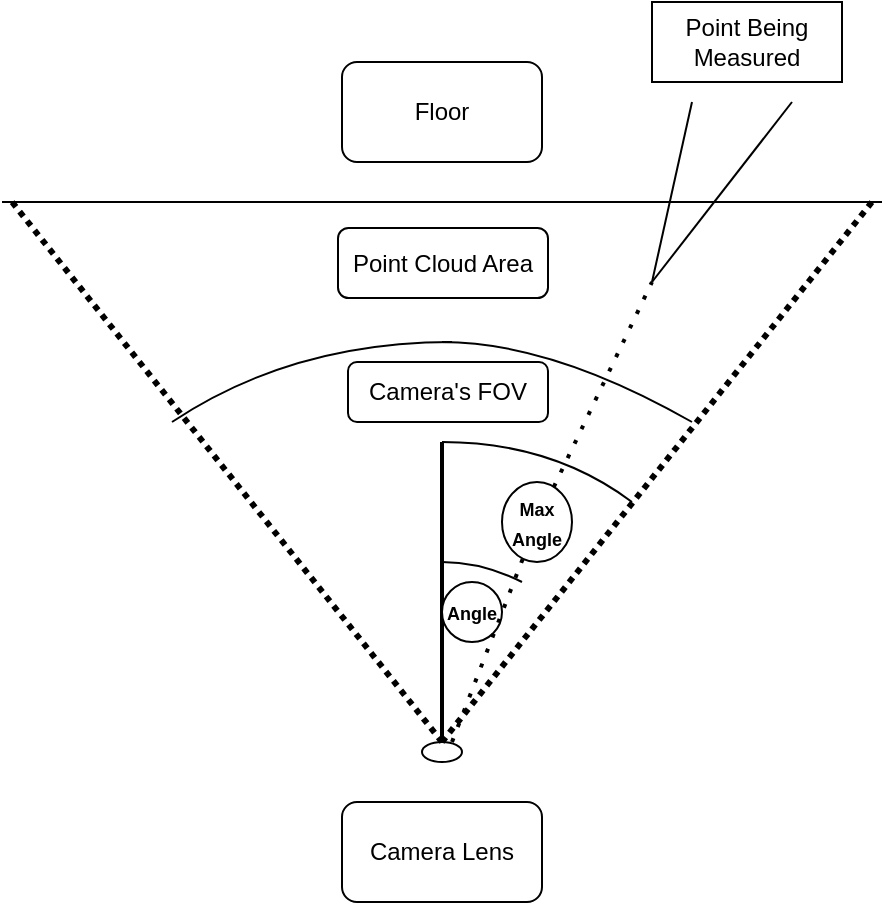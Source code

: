 <mxfile version="22.1.2" type="device">
  <diagram name="Page-1" id="xU5MmeD3-hOXE_pJsN4M">
    <mxGraphModel dx="1232" dy="1188" grid="1" gridSize="10" guides="1" tooltips="1" connect="1" arrows="1" fold="1" page="1" pageScale="1" pageWidth="850" pageHeight="1100" math="0" shadow="0">
      <root>
        <mxCell id="0" />
        <mxCell id="1" parent="0" />
        <mxCell id="-qRy3Vi_CwyMC0IqLVa5-1" value="" style="endArrow=none;html=1;rounded=0;" parent="1" edge="1">
          <mxGeometry width="50" height="50" relative="1" as="geometry">
            <mxPoint x="205" y="520" as="sourcePoint" />
            <mxPoint x="645" y="520" as="targetPoint" />
          </mxGeometry>
        </mxCell>
        <mxCell id="-qRy3Vi_CwyMC0IqLVa5-2" value="" style="ellipse;whiteSpace=wrap;html=1;" parent="1" vertex="1">
          <mxGeometry x="415" y="790" width="20" height="10" as="geometry" />
        </mxCell>
        <mxCell id="-qRy3Vi_CwyMC0IqLVa5-5" value="" style="endArrow=none;dashed=1;html=1;rounded=0;exitX=0.5;exitY=0;exitDx=0;exitDy=0;dashPattern=1 1;strokeWidth=3;" parent="1" source="-qRy3Vi_CwyMC0IqLVa5-2" edge="1">
          <mxGeometry width="50" height="50" relative="1" as="geometry">
            <mxPoint x="425" y="780" as="sourcePoint" />
            <mxPoint x="210" y="520" as="targetPoint" />
          </mxGeometry>
        </mxCell>
        <mxCell id="-qRy3Vi_CwyMC0IqLVa5-9" value="Point Cloud Area" style="rounded=1;whiteSpace=wrap;html=1;" parent="1" vertex="1">
          <mxGeometry x="373" y="533" width="105" height="35" as="geometry" />
        </mxCell>
        <mxCell id="-qRy3Vi_CwyMC0IqLVa5-11" value="Camera Lens" style="rounded=1;whiteSpace=wrap;html=1;" parent="1" vertex="1">
          <mxGeometry x="375" y="820" width="100" height="50" as="geometry" />
        </mxCell>
        <mxCell id="-qRy3Vi_CwyMC0IqLVa5-12" value="Floor" style="rounded=1;whiteSpace=wrap;html=1;" parent="1" vertex="1">
          <mxGeometry x="375" y="450" width="100" height="50" as="geometry" />
        </mxCell>
        <mxCell id="-qRy3Vi_CwyMC0IqLVa5-17" value="" style="endArrow=none;dashed=1;html=1;rounded=0;exitX=0.5;exitY=0;exitDx=0;exitDy=0;dashPattern=1 1;strokeWidth=3;" parent="1" source="-qRy3Vi_CwyMC0IqLVa5-2" edge="1">
          <mxGeometry width="50" height="50" relative="1" as="geometry">
            <mxPoint x="400" y="630" as="sourcePoint" />
            <mxPoint x="640" y="520" as="targetPoint" />
          </mxGeometry>
        </mxCell>
        <mxCell id="-qRy3Vi_CwyMC0IqLVa5-18" value="" style="endArrow=none;html=1;strokeWidth=2;rounded=0;entryX=0.5;entryY=0;entryDx=0;entryDy=0;" parent="1" target="-qRy3Vi_CwyMC0IqLVa5-2" edge="1">
          <mxGeometry width="50" height="50" relative="1" as="geometry">
            <mxPoint x="425" y="640" as="sourcePoint" />
            <mxPoint x="430" y="790" as="targetPoint" />
          </mxGeometry>
        </mxCell>
        <mxCell id="-qRy3Vi_CwyMC0IqLVa5-20" value="" style="endArrow=none;html=1;curved=1;" parent="1" edge="1">
          <mxGeometry width="50" height="50" relative="1" as="geometry">
            <mxPoint x="520" y="670" as="sourcePoint" />
            <mxPoint x="425" y="640" as="targetPoint" />
            <Array as="points">
              <mxPoint x="480" y="640" />
            </Array>
          </mxGeometry>
        </mxCell>
        <mxCell id="-qRy3Vi_CwyMC0IqLVa5-23" value="" style="curved=1;endArrow=classic;html=1;rounded=0;strokeColor=none;" parent="1" edge="1">
          <mxGeometry width="50" height="50" relative="1" as="geometry">
            <mxPoint x="445" y="750" as="sourcePoint" />
            <mxPoint x="459.805" y="687.432" as="targetPoint" />
            <Array as="points">
              <mxPoint x="495" y="750" />
            </Array>
          </mxGeometry>
        </mxCell>
        <mxCell id="-qRy3Vi_CwyMC0IqLVa5-24" value="" style="endArrow=none;html=1;curved=1;" parent="1" edge="1">
          <mxGeometry width="50" height="50" relative="1" as="geometry">
            <mxPoint x="430" y="590" as="sourcePoint" />
            <mxPoint x="290" y="630" as="targetPoint" />
            <Array as="points">
              <mxPoint x="350" y="590" />
            </Array>
          </mxGeometry>
        </mxCell>
        <mxCell id="-qRy3Vi_CwyMC0IqLVa5-25" value="&lt;font style=&quot;&quot;&gt;&lt;font style=&quot;font-size: 9px;&quot;&gt;&lt;b&gt;Angle&lt;/b&gt;&lt;/font&gt;&lt;br&gt;&lt;/font&gt;" style="ellipse;whiteSpace=wrap;html=1;" parent="1" vertex="1">
          <mxGeometry x="425" y="710" width="30" height="30" as="geometry" />
        </mxCell>
        <mxCell id="S3eH2uH1KZSlxIfc7FKv-1" value="Camera&#39;s FOV" style="rounded=1;whiteSpace=wrap;html=1;" parent="1" vertex="1">
          <mxGeometry x="378" y="600" width="100" height="30" as="geometry" />
        </mxCell>
        <mxCell id="S3eH2uH1KZSlxIfc7FKv-3" value="" style="endArrow=none;dashed=1;html=1;dashPattern=1 3;strokeWidth=2;rounded=0;" parent="1" edge="1" source="dpykbnY8ZJq9bnagpYXV-1">
          <mxGeometry width="50" height="50" relative="1" as="geometry">
            <mxPoint x="430" y="790" as="sourcePoint" />
            <mxPoint x="530" y="560" as="targetPoint" />
          </mxGeometry>
        </mxCell>
        <mxCell id="S3eH2uH1KZSlxIfc7FKv-4" value="" style="endArrow=none;html=1;curved=1;" parent="1" edge="1">
          <mxGeometry width="50" height="50" relative="1" as="geometry">
            <mxPoint x="465" y="710" as="sourcePoint" />
            <mxPoint x="425" y="700" as="targetPoint" />
            <Array as="points">
              <mxPoint x="445" y="700" />
            </Array>
          </mxGeometry>
        </mxCell>
        <mxCell id="S3eH2uH1KZSlxIfc7FKv-6" value="" style="endArrow=none;html=1;rounded=0;" parent="1" edge="1">
          <mxGeometry width="50" height="50" relative="1" as="geometry">
            <mxPoint x="530" y="560" as="sourcePoint" />
            <mxPoint x="550" y="470" as="targetPoint" />
          </mxGeometry>
        </mxCell>
        <mxCell id="S3eH2uH1KZSlxIfc7FKv-8" value="Point Being Measured" style="rounded=0;whiteSpace=wrap;html=1;" parent="1" vertex="1">
          <mxGeometry x="530" y="420" width="95" height="40" as="geometry" />
        </mxCell>
        <mxCell id="S3eH2uH1KZSlxIfc7FKv-10" value="" style="endArrow=none;html=1;rounded=0;" parent="1" edge="1">
          <mxGeometry width="50" height="50" relative="1" as="geometry">
            <mxPoint x="530" y="560" as="sourcePoint" />
            <mxPoint x="600" y="470" as="targetPoint" />
          </mxGeometry>
        </mxCell>
        <mxCell id="dpykbnY8ZJq9bnagpYXV-2" value="" style="endArrow=none;dashed=1;html=1;dashPattern=1 3;strokeWidth=2;rounded=0;" edge="1" parent="1" target="dpykbnY8ZJq9bnagpYXV-1">
          <mxGeometry width="50" height="50" relative="1" as="geometry">
            <mxPoint x="430" y="790" as="sourcePoint" />
            <mxPoint x="530" y="560" as="targetPoint" />
          </mxGeometry>
        </mxCell>
        <mxCell id="dpykbnY8ZJq9bnagpYXV-1" value="&lt;font style=&quot;&quot;&gt;&lt;font style=&quot;font-size: 9px;&quot;&gt;&lt;b&gt;Max Angle&lt;/b&gt;&lt;/font&gt;&lt;br&gt;&lt;/font&gt;" style="ellipse;whiteSpace=wrap;html=1;" vertex="1" parent="1">
          <mxGeometry x="455" y="660" width="35" height="40" as="geometry" />
        </mxCell>
        <mxCell id="dpykbnY8ZJq9bnagpYXV-3" value="" style="endArrow=none;html=1;curved=1;" edge="1" parent="1">
          <mxGeometry width="50" height="50" relative="1" as="geometry">
            <mxPoint x="550" y="630" as="sourcePoint" />
            <mxPoint x="425" y="590" as="targetPoint" />
            <Array as="points">
              <mxPoint x="480" y="590" />
            </Array>
          </mxGeometry>
        </mxCell>
      </root>
    </mxGraphModel>
  </diagram>
</mxfile>
